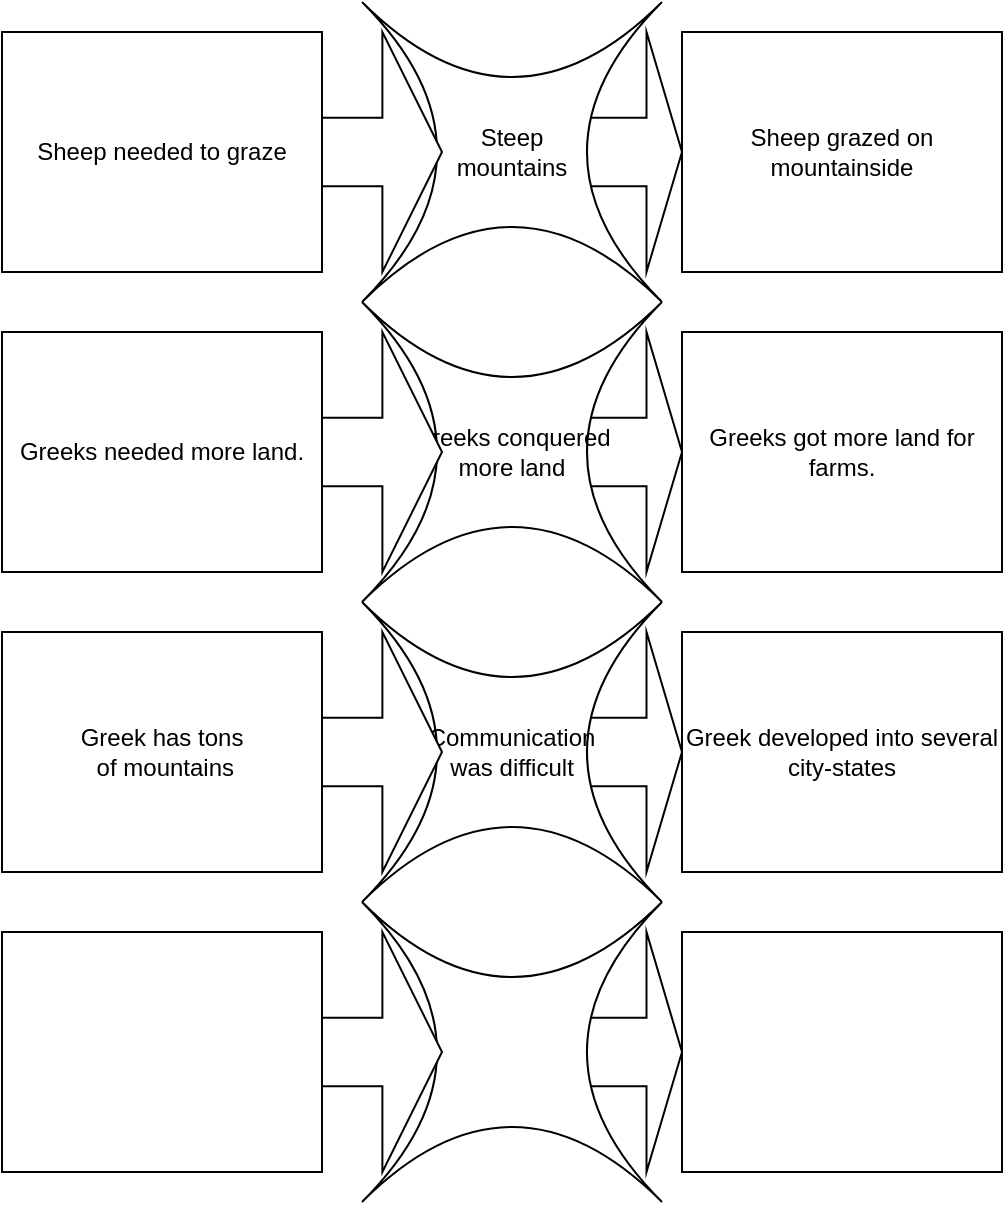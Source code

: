 <mxfile version="17.2.4" type="github">
  <diagram id="C5RBs43oDa-KdzZeNtuy" name="Page-1">
    <mxGraphModel dx="1019" dy="564" grid="1" gridSize="10" guides="1" tooltips="1" connect="1" arrows="1" fold="1" page="1" pageScale="1" pageWidth="827" pageHeight="1169" math="0" shadow="0">
      <root>
        <mxCell id="WIyWlLk6GJQsqaUBKTNV-0" />
        <mxCell id="WIyWlLk6GJQsqaUBKTNV-1" parent="WIyWlLk6GJQsqaUBKTNV-0" />
        <mxCell id="cJ6OhSSRO1YWLbn897M6-4" value="" style="shape=singleArrow;whiteSpace=wrap;html=1;arrowWidth=0.286;arrowSize=0.355;" parent="WIyWlLk6GJQsqaUBKTNV-1" vertex="1">
          <mxGeometry x="400" y="120" width="50" height="120" as="geometry" />
        </mxCell>
        <mxCell id="cJ6OhSSRO1YWLbn897M6-2" value="Steep &lt;br&gt;mountains" style="shape=switch;whiteSpace=wrap;html=1;" parent="WIyWlLk6GJQsqaUBKTNV-1" vertex="1">
          <mxGeometry x="290" y="105" width="150" height="150" as="geometry" />
        </mxCell>
        <mxCell id="cJ6OhSSRO1YWLbn897M6-1" value="" style="shape=singleArrow;whiteSpace=wrap;html=1;arrowWidth=0.285;arrowSize=0.271;" parent="WIyWlLk6GJQsqaUBKTNV-1" vertex="1">
          <mxGeometry x="220" y="120" width="110" height="120" as="geometry" />
        </mxCell>
        <mxCell id="cJ6OhSSRO1YWLbn897M6-0" value="Sheep needed to graze" style="rounded=0;whiteSpace=wrap;html=1;" parent="WIyWlLk6GJQsqaUBKTNV-1" vertex="1">
          <mxGeometry x="110" y="120" width="160" height="120" as="geometry" />
        </mxCell>
        <mxCell id="cJ6OhSSRO1YWLbn897M6-3" value="Sheep grazed on mountainside" style="rounded=0;whiteSpace=wrap;html=1;" parent="WIyWlLk6GJQsqaUBKTNV-1" vertex="1">
          <mxGeometry x="450" y="120" width="160" height="120" as="geometry" />
        </mxCell>
        <mxCell id="cJ6OhSSRO1YWLbn897M6-5" value="" style="shape=singleArrow;whiteSpace=wrap;html=1;arrowWidth=0.286;arrowSize=0.355;" parent="WIyWlLk6GJQsqaUBKTNV-1" vertex="1">
          <mxGeometry x="400" y="270" width="50" height="120" as="geometry" />
        </mxCell>
        <mxCell id="cJ6OhSSRO1YWLbn897M6-6" value="Greeks conquered &lt;br&gt;more land" style="shape=switch;whiteSpace=wrap;html=1;" parent="WIyWlLk6GJQsqaUBKTNV-1" vertex="1">
          <mxGeometry x="290" y="255" width="150" height="150" as="geometry" />
        </mxCell>
        <mxCell id="cJ6OhSSRO1YWLbn897M6-7" value="" style="shape=singleArrow;whiteSpace=wrap;html=1;arrowWidth=0.285;arrowSize=0.271;" parent="WIyWlLk6GJQsqaUBKTNV-1" vertex="1">
          <mxGeometry x="220" y="270" width="110" height="120" as="geometry" />
        </mxCell>
        <mxCell id="cJ6OhSSRO1YWLbn897M6-8" value="Greeks needed more land." style="rounded=0;whiteSpace=wrap;html=1;" parent="WIyWlLk6GJQsqaUBKTNV-1" vertex="1">
          <mxGeometry x="110" y="270" width="160" height="120" as="geometry" />
        </mxCell>
        <mxCell id="cJ6OhSSRO1YWLbn897M6-9" value="Greeks got more land for farms." style="rounded=0;whiteSpace=wrap;html=1;" parent="WIyWlLk6GJQsqaUBKTNV-1" vertex="1">
          <mxGeometry x="450" y="270" width="160" height="120" as="geometry" />
        </mxCell>
        <mxCell id="cJ6OhSSRO1YWLbn897M6-15" value="" style="shape=singleArrow;whiteSpace=wrap;html=1;arrowWidth=0.286;arrowSize=0.355;" parent="WIyWlLk6GJQsqaUBKTNV-1" vertex="1">
          <mxGeometry x="400" y="420" width="50" height="120" as="geometry" />
        </mxCell>
        <mxCell id="cJ6OhSSRO1YWLbn897M6-16" value="Communication &lt;br&gt;was difficult" style="shape=switch;whiteSpace=wrap;html=1;" parent="WIyWlLk6GJQsqaUBKTNV-1" vertex="1">
          <mxGeometry x="290" y="405" width="150" height="150" as="geometry" />
        </mxCell>
        <mxCell id="cJ6OhSSRO1YWLbn897M6-17" value="" style="shape=singleArrow;whiteSpace=wrap;html=1;arrowWidth=0.285;arrowSize=0.271;" parent="WIyWlLk6GJQsqaUBKTNV-1" vertex="1">
          <mxGeometry x="220" y="420" width="110" height="120" as="geometry" />
        </mxCell>
        <mxCell id="cJ6OhSSRO1YWLbn897M6-18" value="Greek developed into several city-states" style="rounded=0;whiteSpace=wrap;html=1;" parent="WIyWlLk6GJQsqaUBKTNV-1" vertex="1">
          <mxGeometry x="450" y="420" width="160" height="120" as="geometry" />
        </mxCell>
        <mxCell id="cJ6OhSSRO1YWLbn897M6-19" value="" style="shape=singleArrow;whiteSpace=wrap;html=1;arrowWidth=0.286;arrowSize=0.355;" parent="WIyWlLk6GJQsqaUBKTNV-1" vertex="1">
          <mxGeometry x="400" y="570" width="50" height="120" as="geometry" />
        </mxCell>
        <mxCell id="cJ6OhSSRO1YWLbn897M6-20" value="" style="shape=switch;whiteSpace=wrap;html=1;" parent="WIyWlLk6GJQsqaUBKTNV-1" vertex="1">
          <mxGeometry x="290" y="555" width="150" height="150" as="geometry" />
        </mxCell>
        <mxCell id="cJ6OhSSRO1YWLbn897M6-21" value="" style="shape=singleArrow;whiteSpace=wrap;html=1;arrowWidth=0.285;arrowSize=0.271;" parent="WIyWlLk6GJQsqaUBKTNV-1" vertex="1">
          <mxGeometry x="220" y="570" width="110" height="120" as="geometry" />
        </mxCell>
        <mxCell id="cJ6OhSSRO1YWLbn897M6-22" value="" style="rounded=0;whiteSpace=wrap;html=1;" parent="WIyWlLk6GJQsqaUBKTNV-1" vertex="1">
          <mxGeometry x="450" y="570" width="160" height="120" as="geometry" />
        </mxCell>
        <mxCell id="cJ6OhSSRO1YWLbn897M6-23" value="Greek has tons&lt;br&gt;&amp;nbsp;of mountains" style="rounded=0;whiteSpace=wrap;html=1;" parent="WIyWlLk6GJQsqaUBKTNV-1" vertex="1">
          <mxGeometry x="110" y="420" width="160" height="120" as="geometry" />
        </mxCell>
        <mxCell id="cJ6OhSSRO1YWLbn897M6-24" value="" style="rounded=0;whiteSpace=wrap;html=1;" parent="WIyWlLk6GJQsqaUBKTNV-1" vertex="1">
          <mxGeometry x="110" y="570" width="160" height="120" as="geometry" />
        </mxCell>
      </root>
    </mxGraphModel>
  </diagram>
</mxfile>
